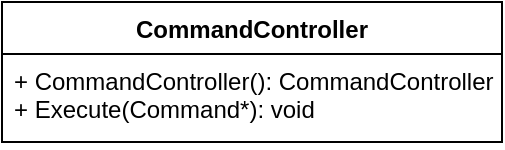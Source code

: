 <mxfile version="22.1.16" type="device">
  <diagram name="Side-1" id="myLnrfsrkA1Pv03qyxd5">
    <mxGraphModel dx="1098" dy="1180" grid="1" gridSize="10" guides="1" tooltips="1" connect="1" arrows="1" fold="1" page="1" pageScale="1" pageWidth="827" pageHeight="1169" math="0" shadow="0">
      <root>
        <mxCell id="0" />
        <mxCell id="1" parent="0" />
        <mxCell id="fUQ0DnOvUgTdsIvpdiLp-1" value="CommandController" style="swimlane;fontStyle=1;align=center;verticalAlign=top;childLayout=stackLayout;horizontal=1;startSize=26;horizontalStack=0;resizeParent=1;resizeParentMax=0;resizeLast=0;collapsible=1;marginBottom=0;whiteSpace=wrap;html=1;" vertex="1" parent="1">
          <mxGeometry x="380" y="340" width="250" height="70" as="geometry" />
        </mxCell>
        <mxCell id="fUQ0DnOvUgTdsIvpdiLp-4" value="+ CommandController(): CommandController&lt;br&gt;+ Execute(Command*): void" style="text;strokeColor=none;fillColor=none;align=left;verticalAlign=top;spacingLeft=4;spacingRight=4;overflow=hidden;rotatable=0;points=[[0,0.5],[1,0.5]];portConstraint=eastwest;whiteSpace=wrap;html=1;" vertex="1" parent="fUQ0DnOvUgTdsIvpdiLp-1">
          <mxGeometry y="26" width="250" height="44" as="geometry" />
        </mxCell>
      </root>
    </mxGraphModel>
  </diagram>
</mxfile>
